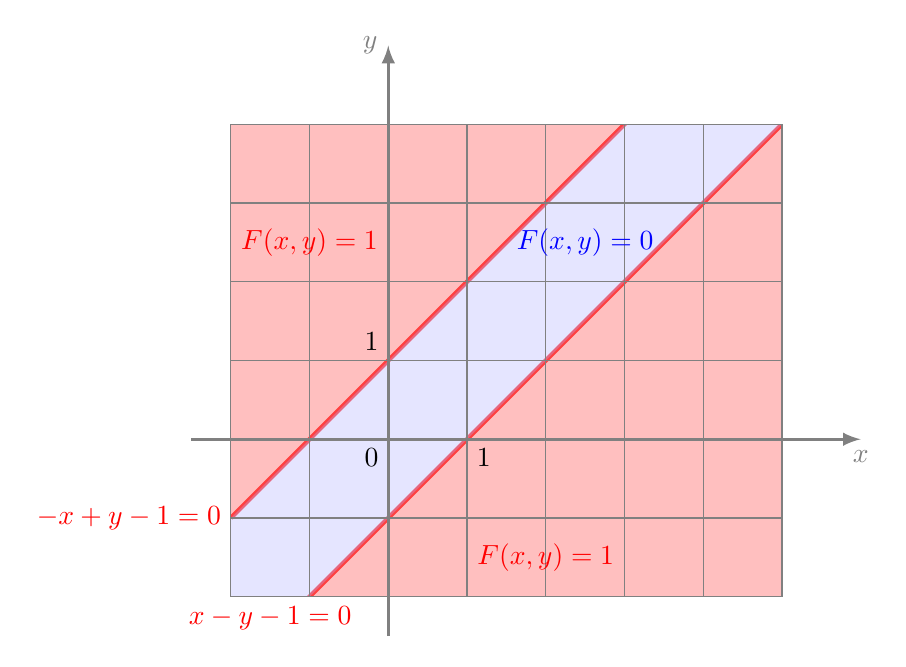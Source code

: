 \begin{tikzpicture}[scale=1]


\begin{scope}[even odd rule]
\clip (-2,-2) rectangle (5,4);
% \draw[ blue,ultra thick] (6,2) -- (-6,-2);
% \fill[blue!20,opacity=0.5] (6,2) -- (6,6) --(-6,6) --(-6,-2)-- cycle;
% 
% \draw[ green!70!black,ultra thick] (-3,6) -- (3,-6);
% \fill[ green!70!black!20,opacity=0.5] (-3,6) -- (6,6) --(6,-6) --(3,-6)-- cycle;



\draw[red,ultra thick] (-2,-3) -- (5,4);
\draw[red,ultra thick] (-2,-1) -- (5,6);

\fill[blue!20,opacity=0.5] (-2,-3)--(-2,-1)--(5,6)--(5,4) -- cycle;
\fill[red!50,opacity=0.5]  (-2,-3)--(6,-3)--(5,4)--cycle;
\fill[red!50,opacity=0.5]  (-2,-1)--(-6,6)--(5,6)--cycle;

\end{scope}


\draw[->,>=latex, very thick,gray] (-2.5,0)--(6,0) node[below] {$x$};
\draw[->,>=latex, very thick, gray] (0,-2.5)--(0,5) node[left] {$y$};
\draw[gray,thin] (-2,-2) grid (5,4);


\node[red,left] at (-2,-1) {$-x+y-1=0$};
\node[red,below] at (-1.5,-2) {$x-y-1=0$};


\node[scale=1,red] at (-1,2.5) {$F(x,y)=1$};
\node[scale=1,blue] at (2.5,2.5) {$F(x,y)=0$};
\node[scale=1,red] at (2,-1.5) {$F(x,y)=1$};

\node at (0,0) [below left] {$0$};
\node at (1,0) [below right] {$1$};
\node at (0,1) [above left] {$1$};


\end{tikzpicture}